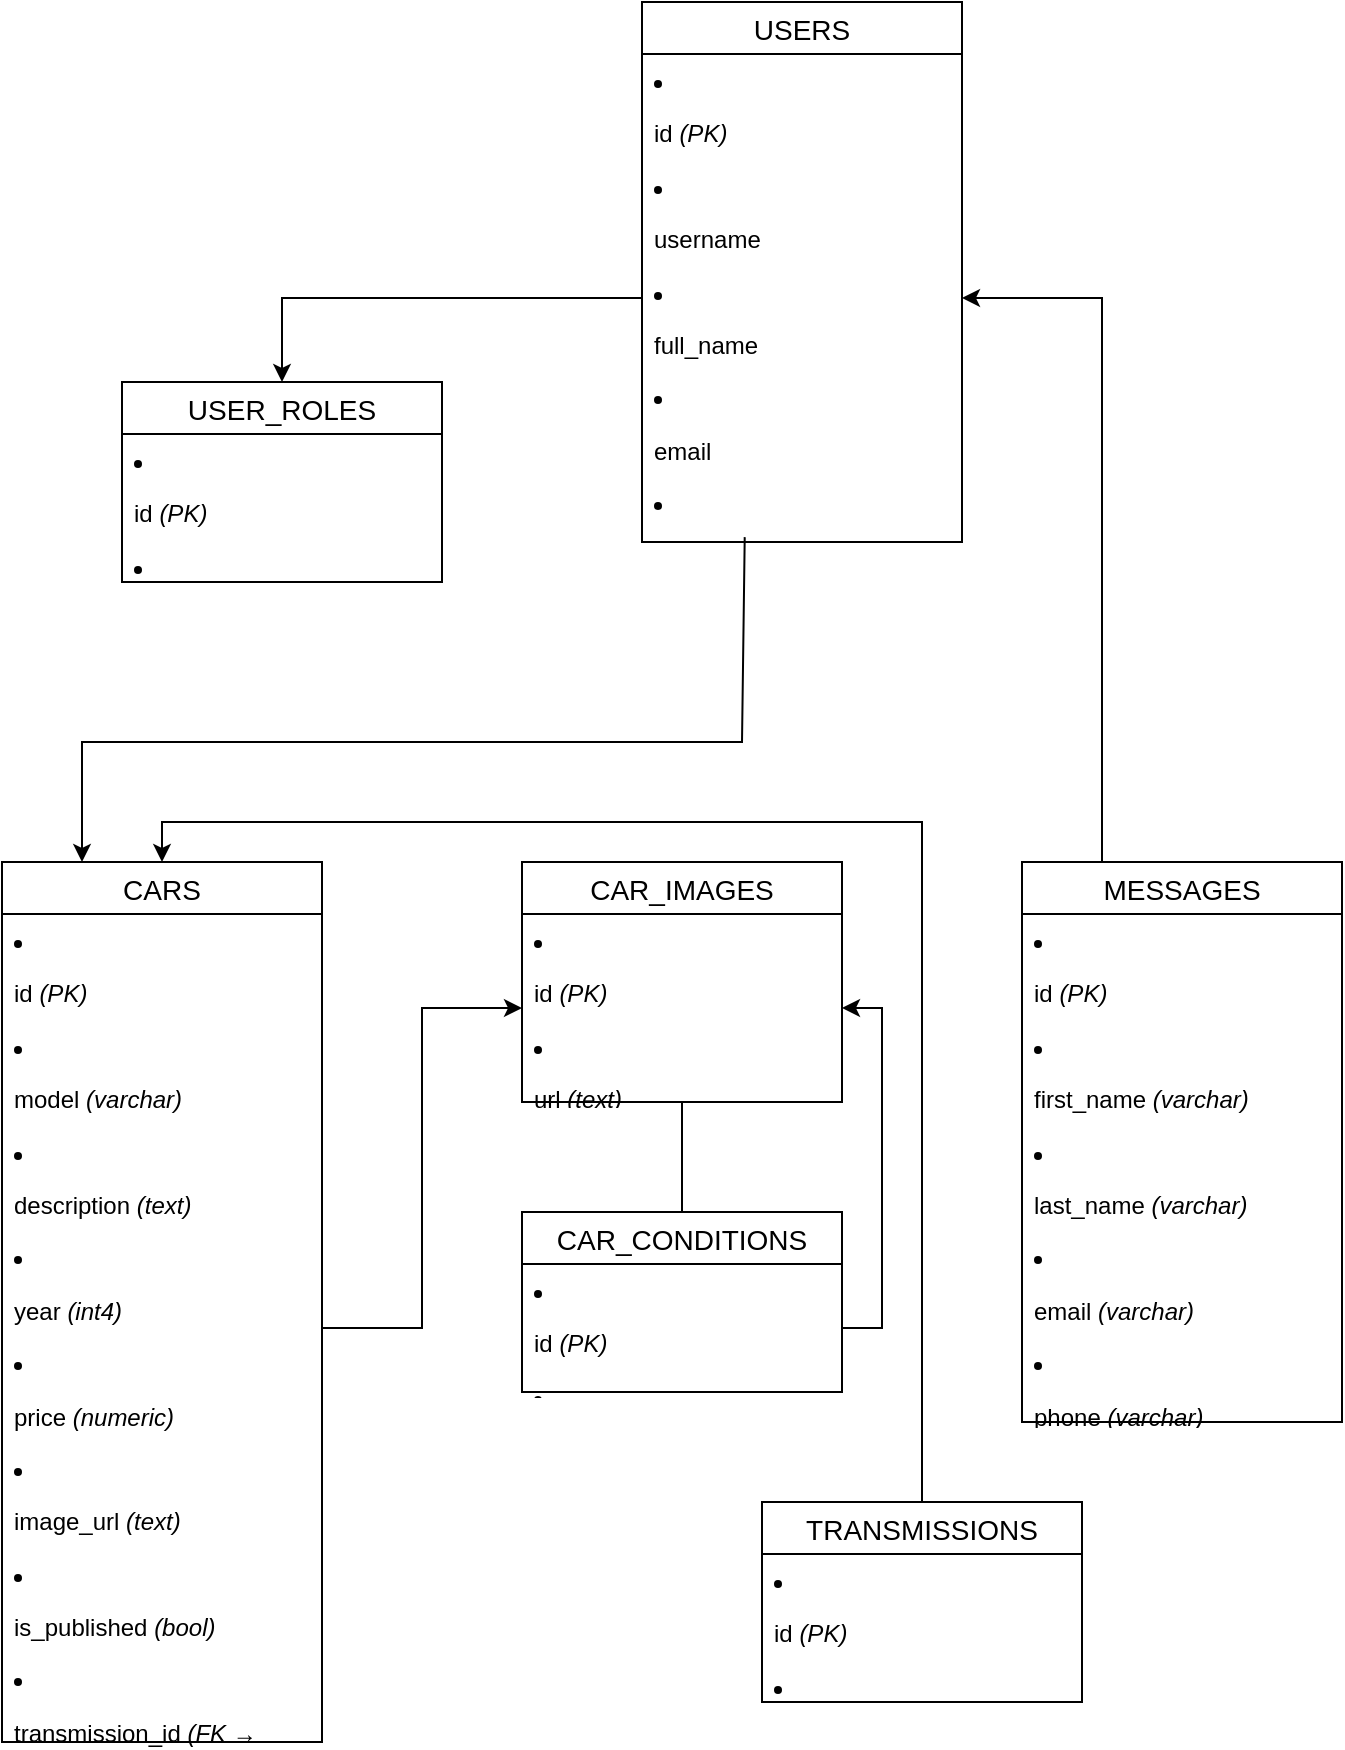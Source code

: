 <mxfile version="28.2.8">
  <diagram name="Página-1" id="q3Fc5Cr-wcI5TqPsxxkZ">
    <mxGraphModel dx="2050" dy="834" grid="1" gridSize="10" guides="1" tooltips="1" connect="1" arrows="1" fold="1" page="1" pageScale="1" pageWidth="827" pageHeight="1169" math="0" shadow="0">
      <root>
        <mxCell id="0" />
        <mxCell id="1" parent="0" />
        <mxCell id="yxbrWtbAwP95HNMNKSuF-2" value="USERS" style="swimlane;fontStyle=0;childLayout=stackLayout;horizontal=1;startSize=26;horizontalStack=0;resizeParent=1;resizeParentMax=0;resizeLast=0;collapsible=1;marginBottom=0;align=center;fontSize=14;" vertex="1" parent="1">
          <mxGeometry x="390" y="40" width="160" height="270" as="geometry" />
        </mxCell>
        <mxCell id="yxbrWtbAwP95HNMNKSuF-3" value="&lt;li data-end=&quot;343&quot; data-start=&quot;332&quot;&gt;&lt;p data-end=&quot;343&quot; data-start=&quot;334&quot;&gt;id &lt;em data-end=&quot;343&quot; data-start=&quot;337&quot;&gt;(PK)&lt;/em&gt;&lt;/p&gt;&lt;/li&gt;&lt;li data-end=&quot;356&quot; data-start=&quot;344&quot;&gt;&lt;p data-end=&quot;356&quot; data-start=&quot;346&quot;&gt;username&lt;/p&gt;&lt;/li&gt;&lt;li data-end=&quot;370&quot; data-start=&quot;357&quot;&gt;&lt;p data-end=&quot;370&quot; data-start=&quot;359&quot;&gt;full_name&lt;/p&gt;&lt;/li&gt;&lt;li data-end=&quot;380&quot; data-start=&quot;371&quot;&gt;&lt;p data-end=&quot;380&quot; data-start=&quot;373&quot;&gt;email&lt;/p&gt;&lt;/li&gt;&lt;li data-end=&quot;398&quot; data-start=&quot;381&quot;&gt;&lt;p data-end=&quot;398&quot; data-start=&quot;383&quot;&gt;password_hash&lt;/p&gt;&lt;/li&gt;&lt;li data-end=&quot;421&quot; data-start=&quot;399&quot;&gt;&lt;p data-end=&quot;421&quot; data-start=&quot;401&quot;&gt;active &lt;em data-end=&quot;419&quot; data-start=&quot;408&quot;&gt;(boolean)&lt;/em&gt;&lt;/p&gt;&lt;/li&gt;&lt;li data-end=&quot;456&quot; data-start=&quot;422&quot;&gt;&lt;p data-end=&quot;456&quot; data-start=&quot;424&quot;&gt;role_id &lt;em data-end=&quot;454&quot; data-start=&quot;432&quot;&gt;(FK → user_roles.id)&lt;/em&gt;&lt;/p&gt;&lt;/li&gt;&lt;li data-end=&quot;485&quot; data-start=&quot;457&quot;&gt;&lt;p data-end=&quot;485&quot; data-start=&quot;459&quot;&gt;created_at &lt;em data-end=&quot;483&quot; data-start=&quot;470&quot;&gt;(timestamp)&lt;/em&gt;&lt;/p&gt;&lt;/li&gt;" style="text;strokeColor=none;fillColor=none;spacingLeft=4;spacingRight=4;overflow=hidden;rotatable=0;points=[[0,0.5],[1,0.5]];portConstraint=eastwest;fontSize=12;whiteSpace=wrap;html=1;" vertex="1" parent="yxbrWtbAwP95HNMNKSuF-2">
          <mxGeometry y="26" width="160" height="244" as="geometry" />
        </mxCell>
        <mxCell id="yxbrWtbAwP95HNMNKSuF-6" value="USER_ROLES" style="swimlane;fontStyle=0;childLayout=stackLayout;horizontal=1;startSize=26;horizontalStack=0;resizeParent=1;resizeParentMax=0;resizeLast=0;collapsible=1;marginBottom=0;align=center;fontSize=14;" vertex="1" parent="1">
          <mxGeometry x="130" y="230" width="160" height="100" as="geometry" />
        </mxCell>
        <mxCell id="yxbrWtbAwP95HNMNKSuF-7" value="&lt;li data-end=&quot;724&quot; data-start=&quot;713&quot;&gt;&lt;p data-end=&quot;724&quot; data-start=&quot;715&quot;&gt;id &lt;em data-end=&quot;724&quot; data-start=&quot;718&quot;&gt;(PK)&lt;/em&gt;&lt;/p&gt;&lt;/li&gt;&lt;li data-end=&quot;745&quot; data-start=&quot;725&quot;&gt;&lt;p data-end=&quot;745&quot; data-start=&quot;727&quot;&gt;name &lt;em data-end=&quot;743&quot; data-start=&quot;732&quot;&gt;(varchar)&lt;/em&gt;&lt;/p&gt;&lt;/li&gt;" style="text;strokeColor=none;fillColor=none;spacingLeft=4;spacingRight=4;overflow=hidden;rotatable=0;points=[[0,0.5],[1,0.5]];portConstraint=eastwest;fontSize=12;whiteSpace=wrap;html=1;" vertex="1" parent="yxbrWtbAwP95HNMNKSuF-6">
          <mxGeometry y="26" width="160" height="74" as="geometry" />
        </mxCell>
        <mxCell id="yxbrWtbAwP95HNMNKSuF-10" value="CARS" style="swimlane;fontStyle=0;childLayout=stackLayout;horizontal=1;startSize=26;horizontalStack=0;resizeParent=1;resizeParentMax=0;resizeLast=0;collapsible=1;marginBottom=0;align=center;fontSize=14;" vertex="1" parent="1">
          <mxGeometry x="70" y="470" width="160" height="440" as="geometry" />
        </mxCell>
        <mxCell id="yxbrWtbAwP95HNMNKSuF-11" value="&lt;li data-end=&quot;897&quot; data-start=&quot;884&quot;&gt;&lt;p data-end=&quot;897&quot; data-start=&quot;886&quot;&gt;id &lt;em data-end=&quot;895&quot; data-start=&quot;889&quot;&gt;(PK)&lt;/em&gt;&lt;/p&gt;&lt;/li&gt;&lt;li data-end=&quot;919&quot; data-start=&quot;898&quot;&gt;&lt;p data-end=&quot;919&quot; data-start=&quot;900&quot;&gt;model &lt;em data-end=&quot;917&quot; data-start=&quot;906&quot;&gt;(varchar)&lt;/em&gt;&lt;/p&gt;&lt;/li&gt;&lt;li data-end=&quot;944&quot; data-start=&quot;920&quot;&gt;&lt;p data-end=&quot;944&quot; data-start=&quot;922&quot;&gt;description &lt;em data-end=&quot;942&quot; data-start=&quot;934&quot;&gt;(text)&lt;/em&gt;&lt;/p&gt;&lt;/li&gt;&lt;li data-end=&quot;962&quot; data-start=&quot;945&quot;&gt;&lt;p data-end=&quot;962&quot; data-start=&quot;947&quot;&gt;year &lt;em data-end=&quot;960&quot; data-start=&quot;952&quot;&gt;(int4)&lt;/em&gt;&lt;/p&gt;&lt;/li&gt;&lt;li data-end=&quot;984&quot; data-start=&quot;963&quot;&gt;&lt;p data-end=&quot;984&quot; data-start=&quot;965&quot;&gt;price &lt;em data-end=&quot;982&quot; data-start=&quot;971&quot;&gt;(numeric)&lt;/em&gt;&lt;/p&gt;&lt;/li&gt;&lt;li data-end=&quot;1007&quot; data-start=&quot;985&quot;&gt;&lt;p data-end=&quot;1007&quot; data-start=&quot;987&quot;&gt;image_url &lt;em data-end=&quot;1005&quot; data-start=&quot;997&quot;&gt;(text)&lt;/em&gt;&lt;/p&gt;&lt;/li&gt;&lt;li data-end=&quot;1033&quot; data-start=&quot;1008&quot;&gt;&lt;p data-end=&quot;1033&quot; data-start=&quot;1010&quot;&gt;is_published &lt;em data-end=&quot;1031&quot; data-start=&quot;1023&quot;&gt;(bool)&lt;/em&gt;&lt;/p&gt;&lt;/li&gt;&lt;li data-end=&quot;1079&quot; data-start=&quot;1034&quot;&gt;&lt;p data-end=&quot;1079&quot; data-start=&quot;1036&quot;&gt;transmission_id &lt;em data-end=&quot;1077&quot; data-start=&quot;1052&quot;&gt;(FK → transmissions.id)&lt;/em&gt;&lt;/p&gt;&lt;/li&gt;&lt;li data-end=&quot;1123&quot; data-start=&quot;1080&quot;&gt;&lt;p data-end=&quot;1123&quot; data-start=&quot;1082&quot;&gt;condition_id &lt;em data-end=&quot;1121&quot; data-start=&quot;1095&quot;&gt;(FK → car_conditions.id)&lt;/em&gt;&lt;/p&gt;&lt;/li&gt;&lt;li data-end=&quot;1156&quot; data-start=&quot;1124&quot;&gt;&lt;p data-end=&quot;1156&quot; data-start=&quot;1126&quot;&gt;created_by &lt;em data-end=&quot;1154&quot; data-start=&quot;1137&quot;&gt;(FK → users.id)&lt;/em&gt;&lt;/p&gt;&lt;/li&gt;&lt;li data-end=&quot;1185&quot; data-start=&quot;1157&quot;&gt;&lt;p data-end=&quot;1185&quot; data-start=&quot;1159&quot;&gt;created_at &lt;em data-end=&quot;1183&quot; data-start=&quot;1170&quot;&gt;(timestamp)&lt;/em&gt;&lt;/p&gt;&lt;/li&gt;&lt;li data-end=&quot;1214&quot; data-start=&quot;1186&quot;&gt;&lt;p data-end=&quot;1214&quot; data-start=&quot;1188&quot;&gt;updated_at &lt;em data-end=&quot;1212&quot; data-start=&quot;1199&quot;&gt;(timestamp)&lt;/em&gt;&lt;/p&gt;&lt;/li&gt;&lt;li data-end=&quot;1235&quot; data-start=&quot;1215&quot;&gt;&lt;p data-end=&quot;1235&quot; data-start=&quot;1217&quot;&gt;is_sold &lt;em data-end=&quot;1233&quot; data-start=&quot;1225&quot;&gt;(bool)&lt;/em&gt;&lt;/p&gt;&lt;/li&gt;&lt;li data-end=&quot;1256&quot; data-start=&quot;1236&quot;&gt;&lt;p data-end=&quot;1256&quot; data-start=&quot;1238&quot;&gt;sold_at &lt;em data-end=&quot;1254&quot; data-start=&quot;1246&quot;&gt;(date)&lt;/em&gt;&lt;/p&gt;&lt;/li&gt;" style="text;strokeColor=none;fillColor=none;spacingLeft=4;spacingRight=4;overflow=hidden;rotatable=0;points=[[0,0.5],[1,0.5]];portConstraint=eastwest;fontSize=12;whiteSpace=wrap;html=1;" vertex="1" parent="yxbrWtbAwP95HNMNKSuF-10">
          <mxGeometry y="26" width="160" height="414" as="geometry" />
        </mxCell>
        <mxCell id="yxbrWtbAwP95HNMNKSuF-14" value="CAR_IMAGES" style="swimlane;fontStyle=0;childLayout=stackLayout;horizontal=1;startSize=26;horizontalStack=0;resizeParent=1;resizeParentMax=0;resizeLast=0;collapsible=1;marginBottom=0;align=center;fontSize=14;" vertex="1" parent="1">
          <mxGeometry x="330" y="470" width="160" height="120" as="geometry" />
        </mxCell>
        <mxCell id="yxbrWtbAwP95HNMNKSuF-15" value="&lt;li data-end=&quot;1723&quot; data-start=&quot;1710&quot;&gt;&lt;p data-end=&quot;1723&quot; data-start=&quot;1712&quot;&gt;id &lt;em data-end=&quot;1721&quot; data-start=&quot;1715&quot;&gt;(PK)&lt;/em&gt;&lt;/p&gt;&lt;/li&gt;&lt;li data-end=&quot;1740&quot; data-start=&quot;1724&quot;&gt;&lt;p data-end=&quot;1740&quot; data-start=&quot;1726&quot;&gt;url &lt;em data-end=&quot;1738&quot; data-start=&quot;1730&quot;&gt;(text)&lt;/em&gt;&lt;/p&gt;&lt;/li&gt;&lt;li data-end=&quot;1768&quot; data-start=&quot;1741&quot;&gt;&lt;p data-end=&quot;1768&quot; data-start=&quot;1743&quot;&gt;car_id &lt;em data-end=&quot;1766&quot; data-start=&quot;1750&quot;&gt;(FK → cars.id)&lt;/em&gt;&lt;/p&gt;&lt;/li&gt;" style="text;strokeColor=none;fillColor=none;spacingLeft=4;spacingRight=4;overflow=hidden;rotatable=0;points=[[0,0.5],[1,0.5]];portConstraint=eastwest;fontSize=12;whiteSpace=wrap;html=1;" vertex="1" parent="yxbrWtbAwP95HNMNKSuF-14">
          <mxGeometry y="26" width="160" height="94" as="geometry" />
        </mxCell>
        <mxCell id="yxbrWtbAwP95HNMNKSuF-39" style="edgeStyle=orthogonalEdgeStyle;rounded=0;orthogonalLoop=1;jettySize=auto;html=1;exitX=0.25;exitY=0;exitDx=0;exitDy=0;" edge="1" parent="1" source="yxbrWtbAwP95HNMNKSuF-18" target="yxbrWtbAwP95HNMNKSuF-3">
          <mxGeometry relative="1" as="geometry" />
        </mxCell>
        <mxCell id="yxbrWtbAwP95HNMNKSuF-18" value="MESSAGES" style="swimlane;fontStyle=0;childLayout=stackLayout;horizontal=1;startSize=26;horizontalStack=0;resizeParent=1;resizeParentMax=0;resizeLast=0;collapsible=1;marginBottom=0;align=center;fontSize=14;" vertex="1" parent="1">
          <mxGeometry x="580" y="470" width="160" height="280" as="geometry" />
        </mxCell>
        <mxCell id="yxbrWtbAwP95HNMNKSuF-19" value="&lt;li data-end=&quot;1910&quot; data-start=&quot;1897&quot;&gt;&lt;p data-end=&quot;1910&quot; data-start=&quot;1899&quot;&gt;id &lt;em data-end=&quot;1908&quot; data-start=&quot;1902&quot;&gt;(PK)&lt;/em&gt;&lt;/p&gt;&lt;/li&gt;&lt;li data-end=&quot;1937&quot; data-start=&quot;1911&quot;&gt;&lt;p data-end=&quot;1937&quot; data-start=&quot;1913&quot;&gt;first_name &lt;em data-end=&quot;1935&quot; data-start=&quot;1924&quot;&gt;(varchar)&lt;/em&gt;&lt;/p&gt;&lt;/li&gt;&lt;li data-end=&quot;1963&quot; data-start=&quot;1938&quot;&gt;&lt;p data-end=&quot;1963&quot; data-start=&quot;1940&quot;&gt;last_name &lt;em data-end=&quot;1961&quot; data-start=&quot;1950&quot;&gt;(varchar)&lt;/em&gt;&lt;/p&gt;&lt;/li&gt;&lt;li data-end=&quot;1985&quot; data-start=&quot;1964&quot;&gt;&lt;p data-end=&quot;1985&quot; data-start=&quot;1966&quot;&gt;email &lt;em data-end=&quot;1983&quot; data-start=&quot;1972&quot;&gt;(varchar)&lt;/em&gt;&lt;/p&gt;&lt;/li&gt;&lt;li data-end=&quot;2007&quot; data-start=&quot;1986&quot;&gt;&lt;p data-end=&quot;2007&quot; data-start=&quot;1988&quot;&gt;phone &lt;em data-end=&quot;2005&quot; data-start=&quot;1994&quot;&gt;(varchar)&lt;/em&gt;&lt;/p&gt;&lt;/li&gt;&lt;li data-end=&quot;2028&quot; data-start=&quot;2008&quot;&gt;&lt;p data-end=&quot;2028&quot; data-start=&quot;2010&quot;&gt;content &lt;em data-end=&quot;2026&quot; data-start=&quot;2018&quot;&gt;(text)&lt;/em&gt;&lt;/p&gt;&lt;/li&gt;&lt;li data-end=&quot;2056&quot; data-start=&quot;2029&quot;&gt;&lt;p data-end=&quot;2056&quot; data-start=&quot;2031&quot;&gt;car_id &lt;em data-end=&quot;2054&quot; data-start=&quot;2038&quot;&gt;(FK → cars.id)&lt;/em&gt;&lt;/p&gt;&lt;/li&gt;&lt;li data-end=&quot;2086&quot; data-start=&quot;2057&quot;&gt;&lt;p data-end=&quot;2086&quot; data-start=&quot;2059&quot;&gt;received_at &lt;em data-end=&quot;2084&quot; data-start=&quot;2071&quot;&gt;(timestamp)&lt;/em&gt;&lt;/p&gt;&lt;/li&gt;&lt;li data-end=&quot;2107&quot; data-start=&quot;2087&quot;&gt;&lt;p data-end=&quot;2107&quot; data-start=&quot;2089&quot;&gt;is_read &lt;em data-end=&quot;2105&quot; data-start=&quot;2097&quot;&gt;(bool)&lt;/em&gt;&lt;/p&gt;&lt;/li&gt;" style="text;strokeColor=none;fillColor=none;spacingLeft=4;spacingRight=4;overflow=hidden;rotatable=0;points=[[0,0.5],[1,0.5]];portConstraint=eastwest;fontSize=12;whiteSpace=wrap;html=1;" vertex="1" parent="yxbrWtbAwP95HNMNKSuF-18">
          <mxGeometry y="26" width="160" height="254" as="geometry" />
        </mxCell>
        <mxCell id="yxbrWtbAwP95HNMNKSuF-40" style="edgeStyle=orthogonalEdgeStyle;rounded=0;orthogonalLoop=1;jettySize=auto;html=1;exitX=0.5;exitY=0;exitDx=0;exitDy=0;entryX=0.5;entryY=0;entryDx=0;entryDy=0;" edge="1" parent="1" source="yxbrWtbAwP95HNMNKSuF-22" target="yxbrWtbAwP95HNMNKSuF-10">
          <mxGeometry relative="1" as="geometry" />
        </mxCell>
        <mxCell id="yxbrWtbAwP95HNMNKSuF-22" value="TRANSMISSIONS" style="swimlane;fontStyle=0;childLayout=stackLayout;horizontal=1;startSize=26;horizontalStack=0;resizeParent=1;resizeParentMax=0;resizeLast=0;collapsible=1;marginBottom=0;align=center;fontSize=14;" vertex="1" parent="1">
          <mxGeometry x="450" y="790" width="160" height="100" as="geometry" />
        </mxCell>
        <mxCell id="yxbrWtbAwP95HNMNKSuF-23" value="&lt;li data-end=&quot;2254&quot; data-start=&quot;2241&quot;&gt;&lt;p data-end=&quot;2254&quot; data-start=&quot;2243&quot;&gt;id &lt;em data-end=&quot;2252&quot; data-start=&quot;2246&quot;&gt;(PK)&lt;/em&gt;&lt;/p&gt;&lt;/li&gt;&lt;li data-end=&quot;2275&quot; data-start=&quot;2255&quot;&gt;&lt;p data-end=&quot;2275&quot; data-start=&quot;2257&quot;&gt;type &lt;em data-end=&quot;2273&quot; data-start=&quot;2262&quot;&gt;(varchar)&lt;/em&gt;&lt;/p&gt;&lt;/li&gt;" style="text;strokeColor=none;fillColor=none;spacingLeft=4;spacingRight=4;overflow=hidden;rotatable=0;points=[[0,0.5],[1,0.5]];portConstraint=eastwest;fontSize=12;whiteSpace=wrap;html=1;" vertex="1" parent="yxbrWtbAwP95HNMNKSuF-22">
          <mxGeometry y="26" width="160" height="74" as="geometry" />
        </mxCell>
        <mxCell id="yxbrWtbAwP95HNMNKSuF-26" value="CAR_CONDITIONS" style="swimlane;fontStyle=0;childLayout=stackLayout;horizontal=1;startSize=26;horizontalStack=0;resizeParent=1;resizeParentMax=0;resizeLast=0;collapsible=1;marginBottom=0;align=center;fontSize=14;" vertex="1" parent="1">
          <mxGeometry x="330" y="645" width="160" height="90" as="geometry" />
        </mxCell>
        <mxCell id="yxbrWtbAwP95HNMNKSuF-27" value="&lt;li data-end=&quot;2444&quot; data-start=&quot;2431&quot;&gt;&lt;p data-end=&quot;2444&quot; data-start=&quot;2433&quot;&gt;id &lt;em data-end=&quot;2442&quot; data-start=&quot;2436&quot;&gt;(PK)&lt;/em&gt;&lt;/p&gt;&lt;/li&gt;&lt;li data-end=&quot;2466&quot; data-start=&quot;2445&quot;&gt;&lt;p data-end=&quot;2466&quot; data-start=&quot;2447&quot;&gt;label &lt;em data-end=&quot;2464&quot; data-start=&quot;2453&quot;&gt;(varchar)&lt;/em&gt;&lt;/p&gt;&lt;/li&gt;" style="text;strokeColor=none;fillColor=none;spacingLeft=4;spacingRight=4;overflow=hidden;rotatable=0;points=[[0,0.5],[1,0.5]];portConstraint=eastwest;fontSize=12;whiteSpace=wrap;html=1;" vertex="1" parent="yxbrWtbAwP95HNMNKSuF-26">
          <mxGeometry y="26" width="160" height="64" as="geometry" />
        </mxCell>
        <mxCell id="yxbrWtbAwP95HNMNKSuF-31" style="edgeStyle=orthogonalEdgeStyle;rounded=0;orthogonalLoop=1;jettySize=auto;html=1;exitX=0;exitY=0.5;exitDx=0;exitDy=0;entryX=0.5;entryY=0;entryDx=0;entryDy=0;" edge="1" parent="1" source="yxbrWtbAwP95HNMNKSuF-3" target="yxbrWtbAwP95HNMNKSuF-6">
          <mxGeometry relative="1" as="geometry" />
        </mxCell>
        <mxCell id="yxbrWtbAwP95HNMNKSuF-33" style="edgeStyle=orthogonalEdgeStyle;rounded=0;orthogonalLoop=1;jettySize=auto;html=1;exitX=1;exitY=0.5;exitDx=0;exitDy=0;entryX=0;entryY=0.5;entryDx=0;entryDy=0;" edge="1" parent="1" source="yxbrWtbAwP95HNMNKSuF-11" target="yxbrWtbAwP95HNMNKSuF-15">
          <mxGeometry relative="1" as="geometry" />
        </mxCell>
        <mxCell id="yxbrWtbAwP95HNMNKSuF-35" style="edgeStyle=orthogonalEdgeStyle;rounded=0;orthogonalLoop=1;jettySize=auto;html=1;exitX=1;exitY=0.5;exitDx=0;exitDy=0;entryX=1;entryY=0.5;entryDx=0;entryDy=0;" edge="1" parent="1" source="yxbrWtbAwP95HNMNKSuF-27" target="yxbrWtbAwP95HNMNKSuF-15">
          <mxGeometry relative="1" as="geometry" />
        </mxCell>
        <mxCell id="yxbrWtbAwP95HNMNKSuF-36" value="" style="endArrow=none;html=1;rounded=0;entryX=0.5;entryY=0;entryDx=0;entryDy=0;" edge="1" parent="1" source="yxbrWtbAwP95HNMNKSuF-15" target="yxbrWtbAwP95HNMNKSuF-26">
          <mxGeometry relative="1" as="geometry">
            <mxPoint x="630" y="510" as="sourcePoint" />
            <mxPoint x="790" y="510" as="targetPoint" />
          </mxGeometry>
        </mxCell>
        <mxCell id="yxbrWtbAwP95HNMNKSuF-42" value="" style="endArrow=classic;html=1;rounded=0;entryX=0.25;entryY=0;entryDx=0;entryDy=0;exitX=0.321;exitY=0.99;exitDx=0;exitDy=0;exitPerimeter=0;" edge="1" parent="1" source="yxbrWtbAwP95HNMNKSuF-3" target="yxbrWtbAwP95HNMNKSuF-10">
          <mxGeometry width="50" height="50" relative="1" as="geometry">
            <mxPoint x="780" y="360" as="sourcePoint" />
            <mxPoint x="830" y="310" as="targetPoint" />
            <Array as="points">
              <mxPoint x="440" y="410" />
              <mxPoint x="110" y="410" />
            </Array>
          </mxGeometry>
        </mxCell>
      </root>
    </mxGraphModel>
  </diagram>
</mxfile>
